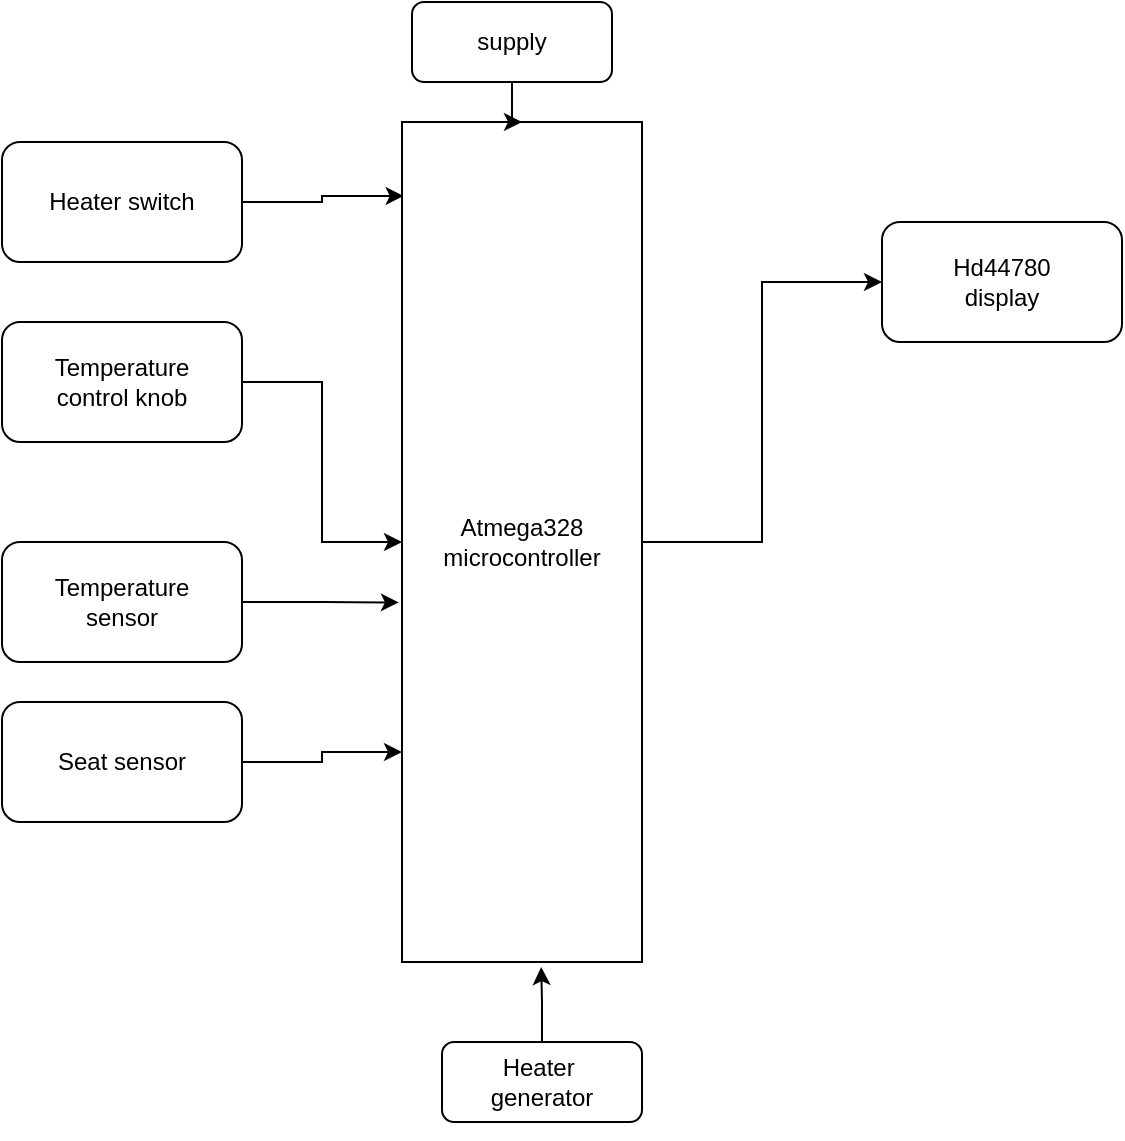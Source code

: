 <mxfile version="15.2.9" type="device"><diagram id="1DrqruSYwlm4RFLjKqXx" name="Page-1"><mxGraphModel dx="1038" dy="579" grid="1" gridSize="10" guides="1" tooltips="1" connect="1" arrows="1" fold="1" page="1" pageScale="1" pageWidth="850" pageHeight="1100" math="0" shadow="0"><root><mxCell id="0"/><mxCell id="1" parent="0"/><mxCell id="TwxrtFlC1Dy253F4rrnv-7" style="edgeStyle=orthogonalEdgeStyle;rounded=0;orthogonalLoop=1;jettySize=auto;html=1;exitX=0.5;exitY=1;exitDx=0;exitDy=0;" edge="1" parent="1"><mxGeometry relative="1" as="geometry"><mxPoint x="425" y="420" as="targetPoint"/><mxPoint x="425" y="390" as="sourcePoint"/></mxGeometry></mxCell><mxCell id="TwxrtFlC1Dy253F4rrnv-3" value="Hd44780&lt;br&gt;display" style="rounded=1;whiteSpace=wrap;html=1;" vertex="1" parent="1"><mxGeometry x="610" y="180" width="120" height="60" as="geometry"/></mxCell><mxCell id="TwxrtFlC1Dy253F4rrnv-17" style="edgeStyle=orthogonalEdgeStyle;rounded=0;orthogonalLoop=1;jettySize=auto;html=1;entryX=-0.013;entryY=0.572;entryDx=0;entryDy=0;entryPerimeter=0;" edge="1" parent="1" source="TwxrtFlC1Dy253F4rrnv-4" target="TwxrtFlC1Dy253F4rrnv-8"><mxGeometry relative="1" as="geometry"/></mxCell><mxCell id="TwxrtFlC1Dy253F4rrnv-4" value="Temperature&lt;br&gt;sensor" style="rounded=1;whiteSpace=wrap;html=1;" vertex="1" parent="1"><mxGeometry x="170" y="340" width="120" height="60" as="geometry"/></mxCell><mxCell id="TwxrtFlC1Dy253F4rrnv-20" style="edgeStyle=orthogonalEdgeStyle;rounded=0;orthogonalLoop=1;jettySize=auto;html=1;" edge="1" parent="1" source="TwxrtFlC1Dy253F4rrnv-5" target="TwxrtFlC1Dy253F4rrnv-8"><mxGeometry relative="1" as="geometry"/></mxCell><mxCell id="TwxrtFlC1Dy253F4rrnv-5" value="Temperature&lt;br&gt;control knob" style="rounded=1;whiteSpace=wrap;html=1;" vertex="1" parent="1"><mxGeometry x="170" y="230" width="120" height="60" as="geometry"/></mxCell><mxCell id="TwxrtFlC1Dy253F4rrnv-19" style="edgeStyle=orthogonalEdgeStyle;rounded=0;orthogonalLoop=1;jettySize=auto;html=1;entryX=0.007;entryY=0.088;entryDx=0;entryDy=0;entryPerimeter=0;" edge="1" parent="1" source="TwxrtFlC1Dy253F4rrnv-6" target="TwxrtFlC1Dy253F4rrnv-8"><mxGeometry relative="1" as="geometry"/></mxCell><mxCell id="TwxrtFlC1Dy253F4rrnv-6" value="Heater switch" style="rounded=1;whiteSpace=wrap;html=1;" vertex="1" parent="1"><mxGeometry x="170" y="140" width="120" height="60" as="geometry"/></mxCell><mxCell id="TwxrtFlC1Dy253F4rrnv-23" style="edgeStyle=orthogonalEdgeStyle;rounded=0;orthogonalLoop=1;jettySize=auto;html=1;entryX=0;entryY=0.5;entryDx=0;entryDy=0;" edge="1" parent="1" source="TwxrtFlC1Dy253F4rrnv-8" target="TwxrtFlC1Dy253F4rrnv-3"><mxGeometry relative="1" as="geometry"/></mxCell><mxCell id="TwxrtFlC1Dy253F4rrnv-8" value="Atmega328&lt;br&gt;microcontroller" style="rounded=0;whiteSpace=wrap;html=1;" vertex="1" parent="1"><mxGeometry x="370" y="130" width="120" height="420" as="geometry"/></mxCell><mxCell id="TwxrtFlC1Dy253F4rrnv-16" style="edgeStyle=orthogonalEdgeStyle;rounded=0;orthogonalLoop=1;jettySize=auto;html=1;entryX=0;entryY=0.75;entryDx=0;entryDy=0;" edge="1" parent="1" source="TwxrtFlC1Dy253F4rrnv-9" target="TwxrtFlC1Dy253F4rrnv-8"><mxGeometry relative="1" as="geometry"/></mxCell><mxCell id="TwxrtFlC1Dy253F4rrnv-9" value="Seat sensor" style="rounded=1;whiteSpace=wrap;html=1;" vertex="1" parent="1"><mxGeometry x="170" y="420" width="120" height="60" as="geometry"/></mxCell><mxCell id="TwxrtFlC1Dy253F4rrnv-21" value="" style="edgeStyle=orthogonalEdgeStyle;rounded=0;orthogonalLoop=1;jettySize=auto;html=1;" edge="1" parent="1" source="TwxrtFlC1Dy253F4rrnv-11" target="TwxrtFlC1Dy253F4rrnv-8"><mxGeometry relative="1" as="geometry"/></mxCell><mxCell id="TwxrtFlC1Dy253F4rrnv-11" value="supply" style="rounded=1;whiteSpace=wrap;html=1;" vertex="1" parent="1"><mxGeometry x="375" y="70" width="100" height="40" as="geometry"/></mxCell><mxCell id="TwxrtFlC1Dy253F4rrnv-25" style="edgeStyle=orthogonalEdgeStyle;rounded=0;orthogonalLoop=1;jettySize=auto;html=1;entryX=0.58;entryY=1.006;entryDx=0;entryDy=0;entryPerimeter=0;" edge="1" parent="1" source="TwxrtFlC1Dy253F4rrnv-12" target="TwxrtFlC1Dy253F4rrnv-8"><mxGeometry relative="1" as="geometry"/></mxCell><mxCell id="TwxrtFlC1Dy253F4rrnv-12" value="Heater&amp;nbsp;&lt;br&gt;generator" style="rounded=1;whiteSpace=wrap;html=1;" vertex="1" parent="1"><mxGeometry x="390" y="590" width="100" height="40" as="geometry"/></mxCell><mxCell id="TwxrtFlC1Dy253F4rrnv-24" style="edgeStyle=orthogonalEdgeStyle;rounded=0;orthogonalLoop=1;jettySize=auto;html=1;exitX=0.5;exitY=1;exitDx=0;exitDy=0;" edge="1" parent="1" source="TwxrtFlC1Dy253F4rrnv-12" target="TwxrtFlC1Dy253F4rrnv-12"><mxGeometry relative="1" as="geometry"/></mxCell></root></mxGraphModel></diagram></mxfile>